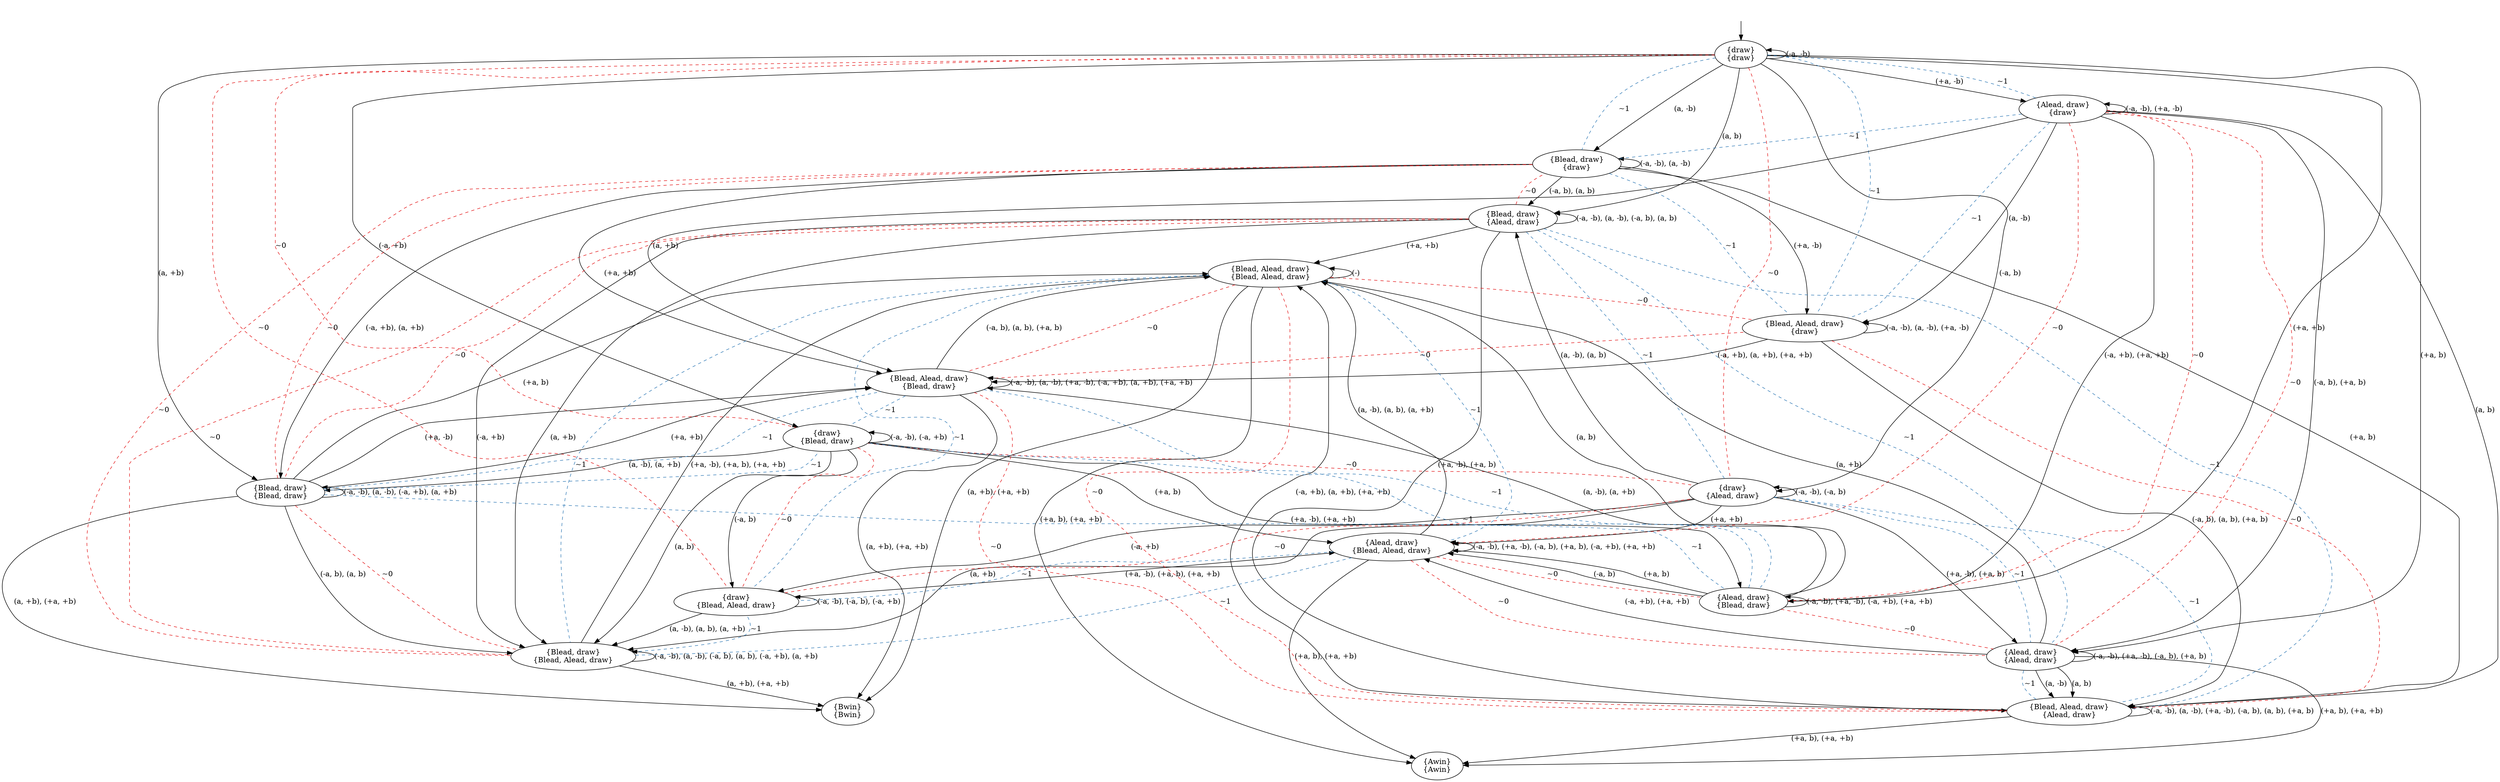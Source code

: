 digraph  {
concentrate=False;
nodesep=0.5;
ranksep=0.5;
splines=True;
4463926016 [label="{draw}\n{draw}"];
4463925176 [label="{Blead, draw}\n{draw}"];
4463926296 [label="{Alead, draw}\n{draw}"];
4463926408 [label="{draw}\n{Alead, draw}"];
4463925120 [label="{Blead, draw}\n{Alead, draw}"];
4463925344 [label="{Alead, draw}\n{Alead, draw}"];
4463927024 [label="{draw}\n{Blead, draw}"];
4463924224 [label="{Blead, draw}\n{Blead, draw}"];
4463923664 [label="{Alead, draw}\n{Blead, draw}"];
4463925568 [label="{Blead, Alead, draw}\n{draw}"];
4463926520 [label="{Blead, Alead, draw}\n{Alead, draw}"];
4463832368 [label="{Blead, Alead, draw}\n{Blead, draw}"];
4463857224 [label="{draw}\n{Blead, Alead, draw}"];
4463857336 [label="{Blead, draw}\n{Blead, Alead, draw}"];
4463857448 [label="{Alead, draw}\n{Blead, Alead, draw}"];
4463993240 [label="{Blead, Alead, draw}\n{Blead, Alead, draw}"];
4463993688 [label="{Awin}\n{Awin}"];
4463994976 [label="{Bwin}\n{Bwin}"];
hidden [label="", shape=none];
4463926016 -> 4463926016  [action="('-a', '-b')", dir=back, key="('-a', '-b')", label="(-a, -b)"];
4463926016 -> 4463925176  [action="('a', '-b')", key="('a', '-b')", label="(a, -b)"];
4463926016 -> 4463925176  [arrowhead=none, color=2, colorscheme=set19, constraint=True, key=1, label="~1", style=dashed];
4463926016 -> 4463926296  [action="('+a', '-b')", key="('+a', '-b')", label="(+a, -b)"];
4463926016 -> 4463926296  [arrowhead=none, color=2, colorscheme=set19, constraint=True, key=1, label="~1", style=dashed];
4463926016 -> 4463926408  [action="('-a', 'b')", key="('-a', 'b')", label="(-a, b)"];
4463926016 -> 4463926408  [arrowhead=none, color=1, colorscheme=set19, constraint=True, key=1, label="~0", style=dashed];
4463926016 -> 4463925120  [action="('a', 'b')", key="('a', 'b')", label="(a, b)"];
4463926016 -> 4463925344  [action="('+a', 'b')", key="('+a', 'b')", label="(+a, b)"];
4463926016 -> 4463927024  [action="('-a', '+b')", key="('-a', '+b')", label="(-a, +b)"];
4463926016 -> 4463927024  [arrowhead=none, color=1, colorscheme=set19, constraint=True, key=1, label="~0", style=dashed];
4463926016 -> 4463924224  [action="('a', '+b')", key="('a', '+b')", label="(a, +b)"];
4463926016 -> 4463923664  [action="('+a', '+b')", key="('+a', '+b')", label="(+a, +b)"];
4463926016 -> 4463857224  [arrowhead=none, color=1, colorscheme=set19, constraint=True, key=0, label="~0", style=dashed];
4463926016 -> 4463925568  [arrowhead=none, color=2, colorscheme=set19, constraint=True, key=0, label="~1", style=dashed];
4463925176 -> 4463925568  [action="('+a', '-b')", key="('+a', '-b')", label="(+a, -b)"];
4463925176 -> 4463925568  [arrowhead=none, color=2, colorscheme=set19, constraint=True, key=1, label="~1", style=dashed];
4463925176 -> 4463926520  [action="('+a', 'b')", key="('+a', 'b')", label="(+a, b)"];
4463925176 -> 4463832368  [action="('+a', '+b')", key="('+a', '+b')", label="(+a, +b)"];
4463925176 -> 4463925176  [action="(('-a', '-b'), ('a', '-b'))", dir=back, key="(('-a', '-b'), ('a', '-b'))", label="(-a, -b), (a, -b)"];
4463925176 -> 4463925120  [action="(('-a', 'b'), ('a', 'b'))", key="(('-a', 'b'), ('a', 'b'))", label="(-a, b), (a, b)"];
4463925176 -> 4463924224  [action="(('-a', '+b'), ('a', '+b'))", key="(('-a', '+b'), ('a', '+b'))", label="(-a, +b), (a, +b)"];
4463925176 -> 4463857336  [arrowhead=none, color=1, colorscheme=set19, constraint=True, key=0, label="~0", style=dashed];
4463926296 -> 4463925568  [action="('a', '-b')", key="('a', '-b')", label="(a, -b)"];
4463926296 -> 4463925568  [arrowhead=none, color=2, colorscheme=set19, constraint=True, key=1, label="~1", style=dashed];
4463926296 -> 4463926520  [action="('a', 'b')", key="('a', 'b')", label="(a, b)"];
4463926296 -> 4463832368  [action="('a', '+b')", key="('a', '+b')", label="(a, +b)"];
4463926296 -> 4463926296  [action="(('-a', '-b'), ('+a', '-b'))", dir=back, key="(('-a', '-b'), ('+a', '-b'))", label="(-a, -b), (+a, -b)"];
4463926296 -> 4463925344  [action="(('-a', 'b'), ('+a', 'b'))", key="(('-a', 'b'), ('+a', 'b'))", label="(-a, b), (+a, b)"];
4463926296 -> 4463925344  [arrowhead=none, color=1, colorscheme=set19, constraint=True, key=1, label="~0", style=dashed];
4463926296 -> 4463923664  [action="(('-a', '+b'), ('+a', '+b'))", key="(('-a', '+b'), ('+a', '+b'))", label="(-a, +b), (+a, +b)"];
4463926296 -> 4463923664  [arrowhead=none, color=1, colorscheme=set19, constraint=True, key=1, label="~0", style=dashed];
4463926296 -> 4463857448  [arrowhead=none, color=1, colorscheme=set19, constraint=True, key=0, label="~0", style=dashed];
4463926296 -> 4463925176  [arrowhead=none, color=2, colorscheme=set19, constraint=True, key=0, label="~1", style=dashed];
4463926408 -> 4463857224  [action="('-a', '+b')", key="('-a', '+b')", label="(-a, +b)"];
4463926408 -> 4463857336  [action="('a', '+b')", key="('a', '+b')", label="(a, +b)"];
4463926408 -> 4463857448  [action="('+a', '+b')", key="('+a', '+b')", label="(+a, +b)"];
4463926408 -> 4463926408  [action="(('-a', '-b'), ('-a', 'b'))", dir=back, key="(('-a', '-b'), ('-a', 'b'))", label="(-a, -b), (-a, b)"];
4463926408 -> 4463925120  [action="(('a', '-b'), ('a', 'b'))", key="(('a', '-b'), ('a', 'b'))", label="(a, -b), (a, b)"];
4463926408 -> 4463925120  [arrowhead=none, color=2, colorscheme=set19, constraint=True, key=1, label="~1", style=dashed];
4463926408 -> 4463925344  [action="(('+a', '-b'), ('+a', 'b'))", key="(('+a', '-b'), ('+a', 'b'))", label="(+a, -b), (+a, b)"];
4463926408 -> 4463925344  [arrowhead=none, color=2, colorscheme=set19, constraint=True, key=1, label="~1", style=dashed];
4463926408 -> 4463926520  [arrowhead=none, color=2, colorscheme=set19, constraint=True, key=0, label="~1", style=dashed];
4463925120 -> 4463857336  [action="('-a', '+b')", key="('-a', '+b')", label="(-a, +b)"];
4463925120 -> 4463857336  [action="('a', '+b')", key="('a', '+b')", label="(a, +b)"];
4463925120 -> 4463857336  [arrowhead=none, color=1, colorscheme=set19, constraint=True, key=2, label="~0", style=dashed];
4463925120 -> 4463993240  [action="('+a', '+b')", key="('+a', '+b')", label="(+a, +b)"];
4463925120 -> 4463925120  [action="(('-a', '-b'), ('a', '-b'), ('-a', 'b'), ('a', 'b'))", dir=back, key="(('-a', '-b'), ('a', '-b'), ('-a', 'b'), ('a', 'b'))", label="(-a, -b), (a, -b), (-a, b), (a, b)"];
4463925120 -> 4463926520  [action="(('+a', '-b'), ('+a', 'b'))", key="(('+a', '-b'), ('+a', 'b'))", label="(+a, -b), (+a, b)"];
4463925120 -> 4463926520  [arrowhead=none, color=2, colorscheme=set19, constraint=True, key=1, label="~1", style=dashed];
4463925120 -> 4463924224  [arrowhead=none, color=1, colorscheme=set19, constraint=True, key=0, label="~0", style=dashed];
4463925120 -> 4463925176  [arrowhead=none, color=1, colorscheme=set19, constraint=True, key=0, label="~0", style=dashed];
4463925120 -> 4463925344  [arrowhead=none, color=2, colorscheme=set19, constraint=True, key=0, label="~1", style=dashed];
4463925344 -> 4463926520  [action="('a', '-b')", key="('a', '-b')", label="(a, -b)"];
4463925344 -> 4463926520  [action="('a', 'b')", key="('a', 'b')", label="(a, b)"];
4463925344 -> 4463926520  [arrowhead=none, color=2, colorscheme=set19, constraint=True, key=2, label="~1", style=dashed];
4463925344 -> 4463993240  [action="('a', '+b')", key="('a', '+b')", label="(a, +b)"];
4463925344 -> 4463925344  [action="(('-a', '-b'), ('+a', '-b'), ('-a', 'b'), ('+a', 'b'))", dir=back, key="(('-a', '-b'), ('+a', '-b'), ('-a', 'b'), ('+a', 'b'))", label="(-a, -b), (+a, -b), (-a, b), (+a, b)"];
4463925344 -> 4463993688  [action="(('+a', 'b'), ('+a', '+b'))", key="(('+a', 'b'), ('+a', '+b'))", label="(+a, b), (+a, +b)"];
4463925344 -> 4463857448  [action="(('-a', '+b'), ('+a', '+b'))", key="(('-a', '+b'), ('+a', '+b'))", label="(-a, +b), (+a, +b)"];
4463927024 -> 4463857224  [action="('-a', 'b')", key="('-a', 'b')", label="(-a, b)"];
4463927024 -> 4463857224  [arrowhead=none, color=1, colorscheme=set19, constraint=True, key=1, label="~0", style=dashed];
4463927024 -> 4463857336  [action="('a', 'b')", key="('a', 'b')", label="(a, b)"];
4463927024 -> 4463857448  [action="('+a', 'b')", key="('+a', 'b')", label="(+a, b)"];
4463927024 -> 4463927024  [action="(('-a', '-b'), ('-a', '+b'))", dir=back, key="(('-a', '-b'), ('-a', '+b'))", label="(-a, -b), (-a, +b)"];
4463927024 -> 4463924224  [action="(('a', '-b'), ('a', '+b'))", key="(('a', '-b'), ('a', '+b'))", label="(a, -b), (a, +b)"];
4463927024 -> 4463923664  [action="(('+a', '-b'), ('+a', '+b'))", key="(('+a', '-b'), ('+a', '+b'))", label="(+a, -b), (+a, +b)"];
4463927024 -> 4463926408  [arrowhead=none, color=1, colorscheme=set19, constraint=True, key=0, label="~0", style=dashed];
4463924224 -> 4463832368  [action="('+a', '-b')", key="('+a', '-b')", label="(+a, -b)"];
4463924224 -> 4463832368  [action="('+a', '+b')", key="('+a', '+b')", label="(+a, +b)"];
4463924224 -> 4463832368  [arrowhead=none, color=2, colorscheme=set19, constraint=True, key=2, label="~1", style=dashed];
4463924224 -> 4463993240  [action="('+a', 'b')", key="('+a', 'b')", label="(+a, b)"];
4463924224 -> 4463924224  [action="(('-a', '-b'), ('a', '-b'), ('-a', '+b'), ('a', '+b'))", dir=back, key="(('-a', '-b'), ('a', '-b'), ('-a', '+b'), ('a', '+b'))", label="(-a, -b), (a, -b), (-a, +b), (a, +b)"];
4463924224 -> 4463857336  [action="(('-a', 'b'), ('a', 'b'))", key="(('-a', 'b'), ('a', 'b'))", label="(-a, b), (a, b)"];
4463924224 -> 4463857336  [arrowhead=none, color=1, colorscheme=set19, constraint=True, key=1, label="~0", style=dashed];
4463924224 -> 4463994976  [action="(('a', '+b'), ('+a', '+b'))", key="(('a', '+b'), ('+a', '+b'))", label="(a, +b), (+a, +b)"];
4463924224 -> 4463925176  [arrowhead=none, color=1, colorscheme=set19, constraint=True, key=0, label="~0", style=dashed];
4463924224 -> 4463923664  [arrowhead=none, color=2, colorscheme=set19, constraint=True, key=0, label="~1", style=dashed];
4463924224 -> 4463927024  [arrowhead=none, color=2, colorscheme=set19, constraint=True, key=0, label="~1", style=dashed];
4463923664 -> 4463857448  [action="('-a', 'b')", key="('-a', 'b')", label="(-a, b)"];
4463923664 -> 4463857448  [action="('+a', 'b')", key="('+a', 'b')", label="(+a, b)"];
4463923664 -> 4463993240  [action="('a', 'b')", key="('a', 'b')", label="(a, b)"];
4463923664 -> 4463923664  [action="(('-a', '-b'), ('+a', '-b'), ('-a', '+b'), ('+a', '+b'))", dir=back, key="(('-a', '-b'), ('+a', '-b'), ('-a', '+b'), ('+a', '+b'))", label="(-a, -b), (+a, -b), (-a, +b), (+a, +b)"];
4463923664 -> 4463832368  [action="(('a', '-b'), ('a', '+b'))", key="(('a', '-b'), ('a', '+b'))", label="(a, -b), (a, +b)"];
4463923664 -> 4463925344  [arrowhead=none, color=1, colorscheme=set19, constraint=True, key=0, label="~0", style=dashed];
4463923664 -> 4463927024  [arrowhead=none, color=2, colorscheme=set19, constraint=True, key=0, label="~1", style=dashed];
4463925568 -> 4463925568  [action="(('-a', '-b'), ('a', '-b'), ('+a', '-b'))", dir=back, key="(('-a', '-b'), ('a', '-b'), ('+a', '-b'))", label="(-a, -b), (a, -b), (+a, -b)"];
4463925568 -> 4463926520  [action="(('-a', 'b'), ('a', 'b'), ('+a', 'b'))", key="(('-a', 'b'), ('a', 'b'), ('+a', 'b'))", label="(-a, b), (a, b), (+a, b)"];
4463925568 -> 4463926520  [arrowhead=none, color=1, colorscheme=set19, constraint=True, key=1, label="~0", style=dashed];
4463925568 -> 4463832368  [action="(('-a', '+b'), ('a', '+b'), ('+a', '+b'))", key="(('-a', '+b'), ('a', '+b'), ('+a', '+b'))", label="(-a, +b), (a, +b), (+a, +b)"];
4463926520 -> 4463926520  [action="(('-a', '-b'), ('a', '-b'), ('+a', '-b'), ('-a', 'b'), ('a', 'b'), ('+a', 'b'))", dir=back, key="(('-a', '-b'), ('a', '-b'), ('+a', '-b'), ('-a', 'b'), ('a', 'b'), ('+a', 'b'))", label="(-a, -b), (a, -b), (+a, -b), (-a, b), (a, b), (+a, b)"];
4463926520 -> 4463993688  [action="(('+a', 'b'), ('+a', '+b'))", key="(('+a', 'b'), ('+a', '+b'))", label="(+a, b), (+a, +b)"];
4463926520 -> 4463993240  [action="(('-a', '+b'), ('a', '+b'), ('+a', '+b'))", key="(('-a', '+b'), ('a', '+b'), ('+a', '+b'))", label="(-a, +b), (a, +b), (+a, +b)"];
4463832368 -> 4463832368  [action="(('-a', '-b'), ('a', '-b'), ('+a', '-b'), ('-a', '+b'), ('a', '+b'), ('+a', '+b'))", dir=back, key="(('-a', '-b'), ('a', '-b'), ('+a', '-b'), ('-a', '+b'), ('a', '+b'), ('+a', '+b'))", label="(-a, -b), (a, -b), (+a, -b), (-a, +b), (a, +b), (+a, +b)"];
4463832368 -> 4463993240  [action="(('-a', 'b'), ('a', 'b'), ('+a', 'b'))", key="(('-a', 'b'), ('a', 'b'), ('+a', 'b'))", label="(-a, b), (a, b), (+a, b)"];
4463832368 -> 4463994976  [action="(('a', '+b'), ('+a', '+b'))", key="(('a', '+b'), ('+a', '+b'))", label="(a, +b), (+a, +b)"];
4463832368 -> 4463925568  [arrowhead=none, color=1, colorscheme=set19, constraint=True, key=0, label="~0", style=dashed];
4463832368 -> 4463926520  [arrowhead=none, color=1, colorscheme=set19, constraint=True, key=0, label="~0", style=dashed];
4463832368 -> 4463923664  [arrowhead=none, color=2, colorscheme=set19, constraint=True, key=0, label="~1", style=dashed];
4463832368 -> 4463927024  [arrowhead=none, color=2, colorscheme=set19, constraint=True, key=0, label="~1", style=dashed];
4463857224 -> 4463857224  [action="(('-a', '-b'), ('-a', 'b'), ('-a', '+b'))", dir=back, key="(('-a', '-b'), ('-a', 'b'), ('-a', '+b'))", label="(-a, -b), (-a, b), (-a, +b)"];
4463857224 -> 4463857336  [action="(('a', '-b'), ('a', 'b'), ('a', '+b'))", key="(('a', '-b'), ('a', 'b'), ('a', '+b'))", label="(a, -b), (a, b), (a, +b)"];
4463857224 -> 4463857448  [action="(('+a', '-b'), ('+a', 'b'), ('+a', '+b'))", key="(('+a', '-b'), ('+a', 'b'), ('+a', '+b'))", label="(+a, -b), (+a, b), (+a, +b)"];
4463857224 -> 4463926408  [arrowhead=none, color=1, colorscheme=set19, constraint=True, key=0, label="~0", style=dashed];
4463857336 -> 4463857336  [action="(('-a', '-b'), ('a', '-b'), ('-a', 'b'), ('a', 'b'), ('-a', '+b'), ('a', '+b'))", dir=back, key="(('-a', '-b'), ('a', '-b'), ('-a', 'b'), ('a', 'b'), ('-a', '+b'), ('a', '+b'))", label="(-a, -b), (a, -b), (-a, b), (a, b), (-a, +b), (a, +b)"];
4463857336 -> 4463993240  [action="(('+a', '-b'), ('+a', 'b'), ('+a', '+b'))", key="(('+a', '-b'), ('+a', 'b'), ('+a', '+b'))", label="(+a, -b), (+a, b), (+a, +b)"];
4463857336 -> 4463994976  [action="(('a', '+b'), ('+a', '+b'))", key="(('a', '+b'), ('+a', '+b'))", label="(a, +b), (+a, +b)"];
4463857336 -> 4463857224  [arrowhead=none, color=2, colorscheme=set19, constraint=True, key=0, label="~1", style=dashed];
4463857448 -> 4463857448  [action="(('-a', '-b'), ('+a', '-b'), ('-a', 'b'), ('+a', 'b'), ('-a', '+b'), ('+a', '+b'))", dir=back, key="(('-a', '-b'), ('+a', '-b'), ('-a', 'b'), ('+a', 'b'), ('-a', '+b'), ('+a', '+b'))", label="(-a, -b), (+a, -b), (-a, b), (+a, b), (-a, +b), (+a, +b)"];
4463857448 -> 4463993240  [action="(('a', '-b'), ('a', 'b'), ('a', '+b'))", key="(('a', '-b'), ('a', 'b'), ('a', '+b'))", label="(a, -b), (a, b), (a, +b)"];
4463857448 -> 4463993688  [action="(('+a', 'b'), ('+a', '+b'))", key="(('+a', 'b'), ('+a', '+b'))", label="(+a, b), (+a, +b)"];
4463857448 -> 4463923664  [arrowhead=none, color=1, colorscheme=set19, constraint=True, key=0, label="~0", style=dashed];
4463857448 -> 4463925344  [arrowhead=none, color=1, colorscheme=set19, constraint=True, key=0, label="~0", style=dashed];
4463857448 -> 4463857336  [arrowhead=none, color=2, colorscheme=set19, constraint=True, key=0, label="~1", style=dashed];
4463857448 -> 4463857224  [arrowhead=none, color=2, colorscheme=set19, constraint=True, key=0, label="~1", style=dashed];
4463993240 -> 4463993240  [action="(('-a', '-b'), ('a', '-b'), ('+a', '-b'), ('-a', 'b'), ('a', 'b'), ('+a', 'b'), ('-a', '+b'), ('a', '+b'), ('+a', '+b'))", dir=back, key="(('-a', '-b'), ('a', '-b'), ('+a', '-b'), ('-a', 'b'), ('a', 'b'), ('+a', 'b'), ('-a', '+b'), ('a', '+b'), ('+a', '+b'))", label="(-)"];
4463993240 -> 4463993688  [action="(('+a', 'b'), ('+a', '+b'))", key="(('+a', 'b'), ('+a', '+b'))", label="(+a, b), (+a, +b)"];
4463993240 -> 4463994976  [action="(('a', '+b'), ('+a', '+b'))", key="(('a', '+b'), ('+a', '+b'))", label="(a, +b), (+a, +b)"];
4463993240 -> 4463832368  [arrowhead=none, color=1, colorscheme=set19, constraint=True, key=0, label="~0", style=dashed];
4463993240 -> 4463925568  [arrowhead=none, color=1, colorscheme=set19, constraint=True, key=0, label="~0", style=dashed];
4463993240 -> 4463926520  [arrowhead=none, color=1, colorscheme=set19, constraint=True, key=0, label="~0", style=dashed];
4463993240 -> 4463857448  [arrowhead=none, color=2, colorscheme=set19, constraint=True, key=0, label="~1", style=dashed];
4463993240 -> 4463857336  [arrowhead=none, color=2, colorscheme=set19, constraint=True, key=0, label="~1", style=dashed];
4463993240 -> 4463857224  [arrowhead=none, color=2, colorscheme=set19, constraint=True, key=0, label="~1", style=dashed];
hidden -> 4463926016  [key=0];
}
